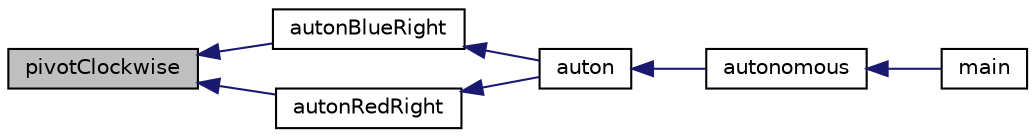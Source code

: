 digraph "pivotClockwise"
{
  edge [fontname="Helvetica",fontsize="10",labelfontname="Helvetica",labelfontsize="10"];
  node [fontname="Helvetica",fontsize="10",shape=record];
  rankdir="LR";
  Node78 [label="pivotClockwise",height=0.2,width=0.4,color="black", fillcolor="grey75", style="filled", fontcolor="black"];
  Node78 -> Node79 [dir="back",color="midnightblue",fontsize="10",style="solid"];
  Node79 [label="autonBlueRight",height=0.2,width=0.4,color="black", fillcolor="white", style="filled",URL="$db/ddf/auton_8cpp_ab9984e9a12048995fb71a06a1c94fd31.html#ab9984e9a12048995fb71a06a1c94fd31"];
  Node79 -> Node80 [dir="back",color="midnightblue",fontsize="10",style="solid"];
  Node80 [label="auton",height=0.2,width=0.4,color="black", fillcolor="white", style="filled",URL="$db/ddf/auton_8cpp_a9c7e58a3b4bb5cdd30a6b3ed32e8f962.html#a9c7e58a3b4bb5cdd30a6b3ed32e8f962",tooltip="the autonomous switcher "];
  Node80 -> Node81 [dir="back",color="midnightblue",fontsize="10",style="solid"];
  Node81 [label="autonomous",height=0.2,width=0.4,color="black", fillcolor="white", style="filled",URL="$df/d0a/main_8cpp_a2df3d06bc5bced154da27fce393f991f.html#a2df3d06bc5bced154da27fce393f991f"];
  Node81 -> Node82 [dir="back",color="midnightblue",fontsize="10",style="solid"];
  Node82 [label="main",height=0.2,width=0.4,color="black", fillcolor="white", style="filled",URL="$df/d0a/main_8cpp_ae66f6b31b5ad750f1fe042a706a4e3d4.html#ae66f6b31b5ad750f1fe042a706a4e3d4"];
  Node78 -> Node83 [dir="back",color="midnightblue",fontsize="10",style="solid"];
  Node83 [label="autonRedRight",height=0.2,width=0.4,color="black", fillcolor="white", style="filled",URL="$db/ddf/auton_8cpp_aaf3b274e9144b7072829ca58203492a6.html#aaf3b274e9144b7072829ca58203492a6"];
  Node83 -> Node80 [dir="back",color="midnightblue",fontsize="10",style="solid"];
}
